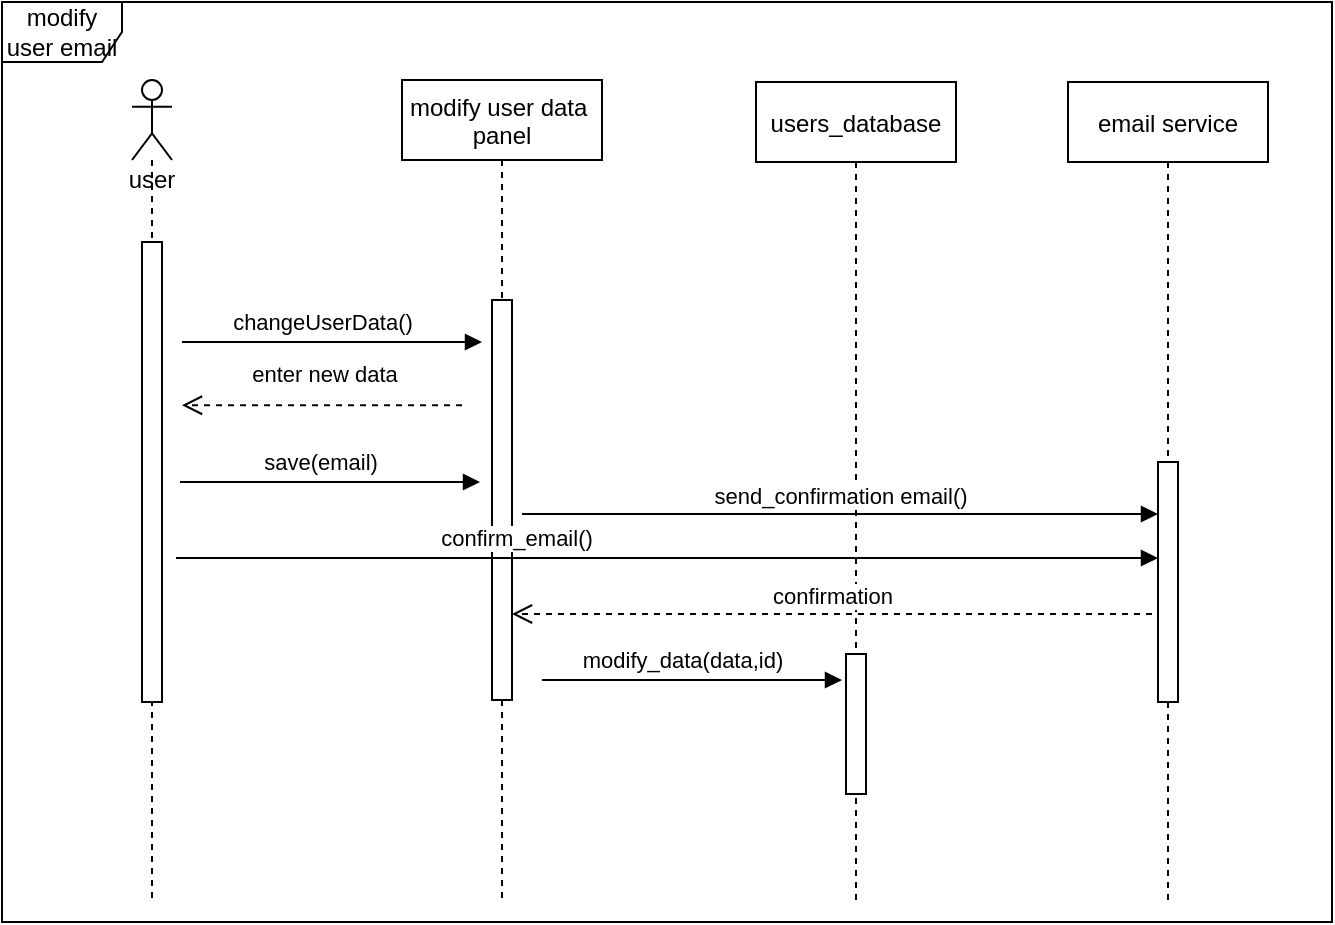 <mxfile version="20.8.10" type="device"><diagram id="kgpKYQtTHZ0yAKxKKP6v" name="Page-1"><mxGraphModel dx="1091" dy="646" grid="1" gridSize="10" guides="1" tooltips="1" connect="1" arrows="1" fold="1" page="1" pageScale="1" pageWidth="850" pageHeight="1100" math="0" shadow="0"><root><mxCell id="0"/><mxCell id="1" parent="0"/><mxCell id="62iLxjVJGYPEeGBwEZaz-22" value="modify user email" style="shape=umlFrame;whiteSpace=wrap;html=1;fillColor=none;gradientColor=none;" vertex="1" parent="1"><mxGeometry x="100" y="40" width="665" height="460" as="geometry"/></mxCell><mxCell id="62iLxjVJGYPEeGBwEZaz-5" value="user" style="shape=umlLifeline;participant=umlActor;perimeter=lifelinePerimeter;whiteSpace=wrap;html=1;container=1;collapsible=0;recursiveResize=0;verticalAlign=top;spacingTop=36;outlineConnect=0;" vertex="1" parent="1"><mxGeometry x="165" y="79" width="20" height="411" as="geometry"/></mxCell><mxCell id="3nuBFxr9cyL0pnOWT2aG-5" value="modify user data &#10;panel" style="shape=umlLifeline;perimeter=lifelinePerimeter;container=1;collapsible=0;recursiveResize=0;rounded=0;shadow=0;strokeWidth=1;" parent="1" vertex="1"><mxGeometry x="300" y="79" width="100" height="411" as="geometry"/></mxCell><mxCell id="3nuBFxr9cyL0pnOWT2aG-6" value="" style="points=[];perimeter=orthogonalPerimeter;rounded=0;shadow=0;strokeWidth=1;" parent="3nuBFxr9cyL0pnOWT2aG-5" vertex="1"><mxGeometry x="45" y="110" width="10" height="200" as="geometry"/></mxCell><mxCell id="62iLxjVJGYPEeGBwEZaz-1" value="" style="html=1;points=[];perimeter=orthogonalPerimeter;" vertex="1" parent="1"><mxGeometry x="170" y="160" width="10" height="230" as="geometry"/></mxCell><object label="" sdf="sdf" id="62iLxjVJGYPEeGBwEZaz-9"><mxCell style="html=1;verticalAlign=bottom;endArrow=block;rounded=0;" edge="1" parent="1"><mxGeometry x="0.033" y="10" width="80" relative="1" as="geometry"><mxPoint x="190" y="210" as="sourcePoint"/><mxPoint x="340" y="210" as="targetPoint"/><mxPoint as="offset"/></mxGeometry></mxCell></object><mxCell id="62iLxjVJGYPEeGBwEZaz-23" value="changeUserData()" style="edgeLabel;html=1;align=center;verticalAlign=middle;resizable=0;points=[];" vertex="1" connectable="0" parent="62iLxjVJGYPEeGBwEZaz-9"><mxGeometry x="-0.416" y="-1" relative="1" as="geometry"><mxPoint x="26" y="-11" as="offset"/></mxGeometry></mxCell><mxCell id="62iLxjVJGYPEeGBwEZaz-15" value="users_database" style="shape=umlLifeline;perimeter=lifelinePerimeter;container=1;collapsible=0;recursiveResize=0;rounded=0;shadow=0;strokeWidth=1;" vertex="1" parent="1"><mxGeometry x="477" y="80" width="100" height="410" as="geometry"/></mxCell><mxCell id="62iLxjVJGYPEeGBwEZaz-16" value="" style="points=[];perimeter=orthogonalPerimeter;rounded=0;shadow=0;strokeWidth=1;" vertex="1" parent="62iLxjVJGYPEeGBwEZaz-15"><mxGeometry x="45" y="286" width="10" height="70" as="geometry"/></mxCell><mxCell id="62iLxjVJGYPEeGBwEZaz-31" value="enter new data" style="html=1;verticalAlign=bottom;endArrow=open;dashed=1;endSize=8;rounded=0;" edge="1" parent="1"><mxGeometry y="-7" relative="1" as="geometry"><mxPoint x="330" y="241.63" as="sourcePoint"/><mxPoint x="190" y="241.63" as="targetPoint"/><mxPoint x="1" as="offset"/></mxGeometry></mxCell><object label="" sdf="sdf" id="62iLxjVJGYPEeGBwEZaz-37"><mxCell style="html=1;verticalAlign=bottom;endArrow=block;rounded=0;" edge="1" parent="1"><mxGeometry x="0.033" y="10" width="80" relative="1" as="geometry"><mxPoint x="370" y="379.0" as="sourcePoint"/><mxPoint x="520" y="379.0" as="targetPoint"/><mxPoint as="offset"/></mxGeometry></mxCell></object><mxCell id="62iLxjVJGYPEeGBwEZaz-38" value="modify_data(data,id)" style="edgeLabel;html=1;align=center;verticalAlign=middle;resizable=0;points=[];" vertex="1" connectable="0" parent="62iLxjVJGYPEeGBwEZaz-37"><mxGeometry x="-0.416" y="-1" relative="1" as="geometry"><mxPoint x="26" y="-11" as="offset"/></mxGeometry></mxCell><object label="" sdf="sdf" id="62iLxjVJGYPEeGBwEZaz-39"><mxCell style="html=1;verticalAlign=bottom;endArrow=block;rounded=0;" edge="1" parent="1"><mxGeometry x="0.033" y="10" width="80" relative="1" as="geometry"><mxPoint x="189" y="280" as="sourcePoint"/><mxPoint x="339.0" y="280" as="targetPoint"/><mxPoint as="offset"/></mxGeometry></mxCell></object><mxCell id="62iLxjVJGYPEeGBwEZaz-40" value="save(email)" style="edgeLabel;html=1;align=center;verticalAlign=middle;resizable=0;points=[];" vertex="1" connectable="0" parent="62iLxjVJGYPEeGBwEZaz-39"><mxGeometry x="-0.416" y="-1" relative="1" as="geometry"><mxPoint x="26" y="-11" as="offset"/></mxGeometry></mxCell><mxCell id="62iLxjVJGYPEeGBwEZaz-41" value="email service" style="shape=umlLifeline;perimeter=lifelinePerimeter;container=1;collapsible=0;recursiveResize=0;rounded=0;shadow=0;strokeWidth=1;" vertex="1" parent="1"><mxGeometry x="633" y="80" width="100" height="410" as="geometry"/></mxCell><mxCell id="62iLxjVJGYPEeGBwEZaz-42" value="" style="points=[];perimeter=orthogonalPerimeter;rounded=0;shadow=0;strokeWidth=1;" vertex="1" parent="62iLxjVJGYPEeGBwEZaz-41"><mxGeometry x="45" y="190" width="10" height="120" as="geometry"/></mxCell><mxCell id="62iLxjVJGYPEeGBwEZaz-43" value="send_confirmation email()" style="html=1;verticalAlign=bottom;endArrow=block;rounded=0;" edge="1" parent="1" target="62iLxjVJGYPEeGBwEZaz-42"><mxGeometry x="-0.0" width="80" relative="1" as="geometry"><mxPoint x="360" y="296" as="sourcePoint"/><mxPoint x="440" y="296" as="targetPoint"/><mxPoint as="offset"/></mxGeometry></mxCell><object label="" sdf="sdf" id="62iLxjVJGYPEeGBwEZaz-47"><mxCell style="html=1;verticalAlign=bottom;endArrow=block;rounded=0;" edge="1" parent="1" target="62iLxjVJGYPEeGBwEZaz-42"><mxGeometry x="0.033" y="10" width="80" relative="1" as="geometry"><mxPoint x="187" y="318" as="sourcePoint"/><mxPoint x="337.0" y="318" as="targetPoint"/><mxPoint as="offset"/></mxGeometry></mxCell></object><mxCell id="62iLxjVJGYPEeGBwEZaz-48" value="confirm_email()" style="edgeLabel;html=1;align=center;verticalAlign=middle;resizable=0;points=[];" vertex="1" connectable="0" parent="62iLxjVJGYPEeGBwEZaz-47"><mxGeometry x="-0.416" y="-1" relative="1" as="geometry"><mxPoint x="26" y="-11" as="offset"/></mxGeometry></mxCell><mxCell id="62iLxjVJGYPEeGBwEZaz-49" value="confirmation" style="html=1;verticalAlign=bottom;endArrow=open;dashed=1;endSize=8;rounded=0;" edge="1" parent="1" target="3nuBFxr9cyL0pnOWT2aG-6"><mxGeometry relative="1" as="geometry"><mxPoint x="675" y="346" as="sourcePoint"/><mxPoint x="595" y="346" as="targetPoint"/><mxPoint as="offset"/></mxGeometry></mxCell></root></mxGraphModel></diagram></mxfile>